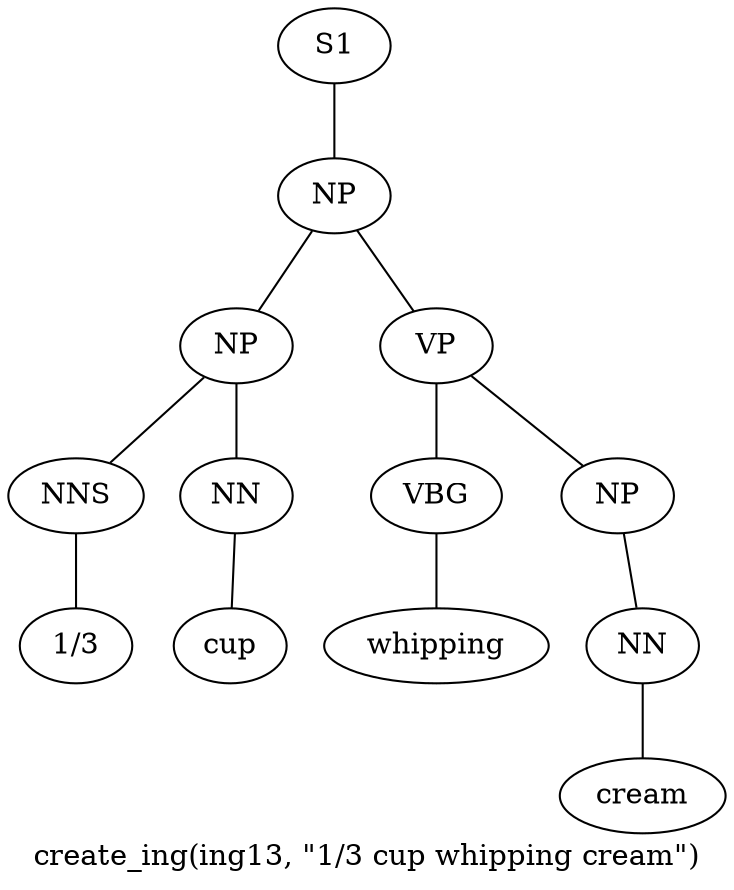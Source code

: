 graph SyntaxGraph {
	label = "create_ing(ing13, \"1/3 cup whipping cream\")";
	Node0 [label="S1"];
	Node1 [label="NP"];
	Node2 [label="NP"];
	Node3 [label="NNS"];
	Node4 [label="1/3"];
	Node5 [label="NN"];
	Node6 [label="cup"];
	Node7 [label="VP"];
	Node8 [label="VBG"];
	Node9 [label="whipping"];
	Node10 [label="NP"];
	Node11 [label="NN"];
	Node12 [label="cream"];

	Node0 -- Node1;
	Node1 -- Node2;
	Node1 -- Node7;
	Node2 -- Node3;
	Node2 -- Node5;
	Node3 -- Node4;
	Node5 -- Node6;
	Node7 -- Node8;
	Node7 -- Node10;
	Node8 -- Node9;
	Node10 -- Node11;
	Node11 -- Node12;
}